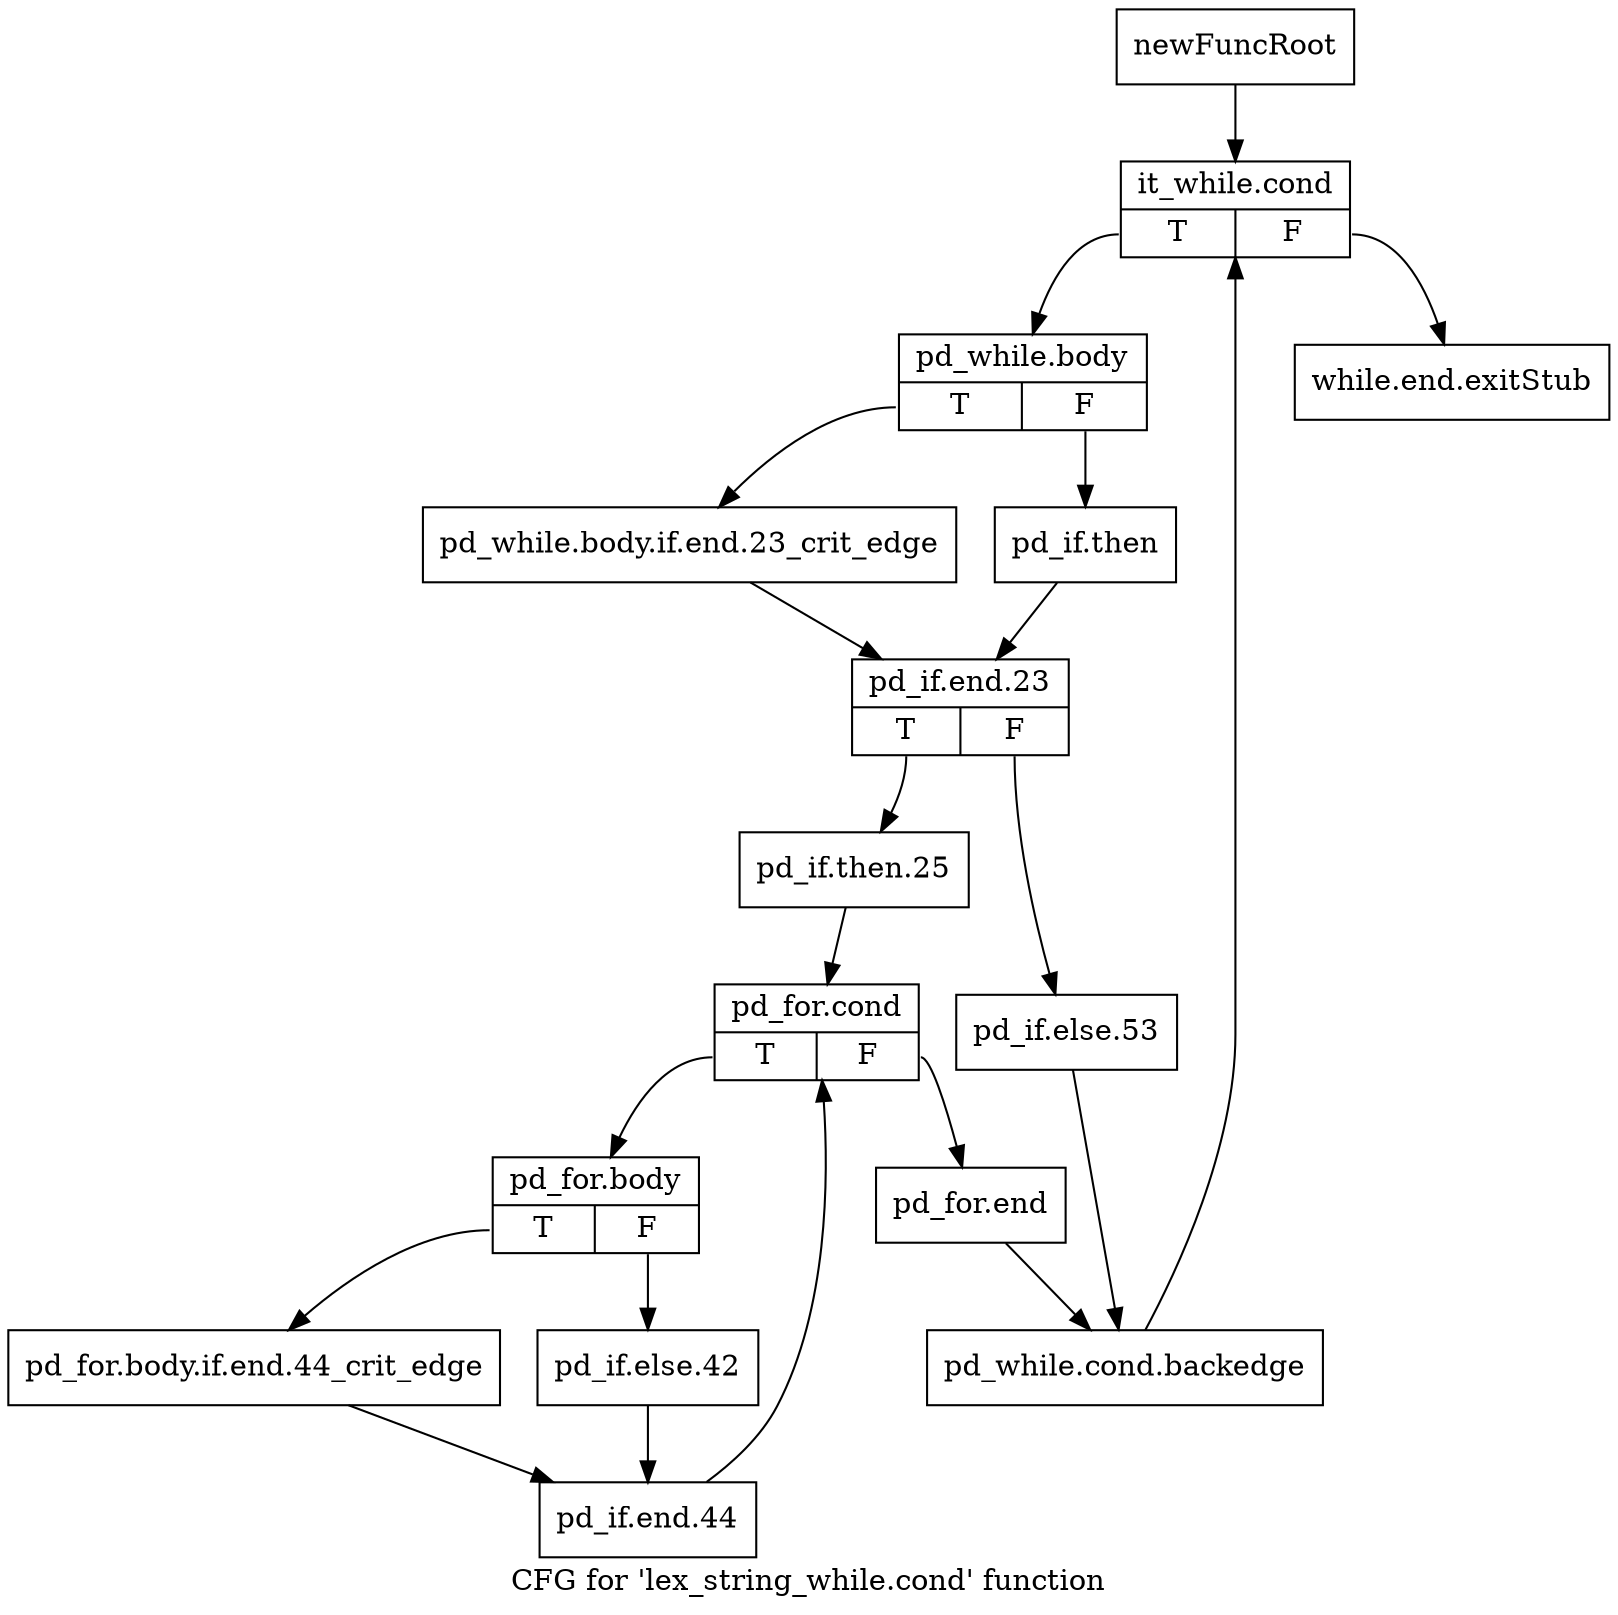 digraph "CFG for 'lex_string_while.cond' function" {
	label="CFG for 'lex_string_while.cond' function";

	Node0x9f6e6b0 [shape=record,label="{newFuncRoot}"];
	Node0x9f6e6b0 -> Node0x9f6e750;
	Node0x9f6e700 [shape=record,label="{while.end.exitStub}"];
	Node0x9f6e750 [shape=record,label="{it_while.cond|{<s0>T|<s1>F}}"];
	Node0x9f6e750:s0 -> Node0x9f6e7a0;
	Node0x9f6e750:s1 -> Node0x9f6e700;
	Node0x9f6e7a0 [shape=record,label="{pd_while.body|{<s0>T|<s1>F}}"];
	Node0x9f6e7a0:s0 -> Node0x9f6e840;
	Node0x9f6e7a0:s1 -> Node0x9f6e7f0;
	Node0x9f6e7f0 [shape=record,label="{pd_if.then}"];
	Node0x9f6e7f0 -> Node0x9f6e890;
	Node0x9f6e840 [shape=record,label="{pd_while.body.if.end.23_crit_edge}"];
	Node0x9f6e840 -> Node0x9f6e890;
	Node0x9f6e890 [shape=record,label="{pd_if.end.23|{<s0>T|<s1>F}}"];
	Node0x9f6e890:s0 -> Node0x9f6e930;
	Node0x9f6e890:s1 -> Node0x9f6e8e0;
	Node0x9f6e8e0 [shape=record,label="{pd_if.else.53}"];
	Node0x9f6e8e0 -> Node0x9f6ea20;
	Node0x9f6e930 [shape=record,label="{pd_if.then.25}"];
	Node0x9f6e930 -> Node0x9f6e980;
	Node0x9f6e980 [shape=record,label="{pd_for.cond|{<s0>T|<s1>F}}"];
	Node0x9f6e980:s0 -> Node0x9f6ea70;
	Node0x9f6e980:s1 -> Node0x9f6e9d0;
	Node0x9f6e9d0 [shape=record,label="{pd_for.end}"];
	Node0x9f6e9d0 -> Node0x9f6ea20;
	Node0x9f6ea20 [shape=record,label="{pd_while.cond.backedge}"];
	Node0x9f6ea20 -> Node0x9f6e750;
	Node0x9f6ea70 [shape=record,label="{pd_for.body|{<s0>T|<s1>F}}"];
	Node0x9f6ea70:s0 -> Node0x9f6eb10;
	Node0x9f6ea70:s1 -> Node0x9f6eac0;
	Node0x9f6eac0 [shape=record,label="{pd_if.else.42}"];
	Node0x9f6eac0 -> Node0x9f6eb60;
	Node0x9f6eb10 [shape=record,label="{pd_for.body.if.end.44_crit_edge}"];
	Node0x9f6eb10 -> Node0x9f6eb60;
	Node0x9f6eb60 [shape=record,label="{pd_if.end.44}"];
	Node0x9f6eb60 -> Node0x9f6e980;
}
